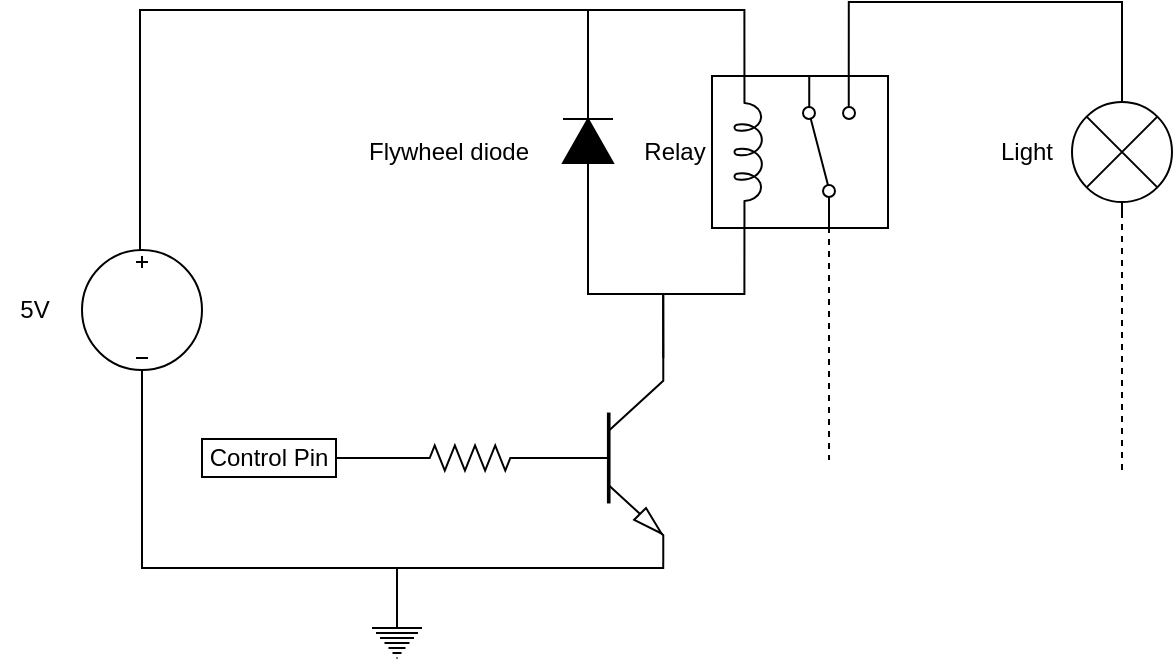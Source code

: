 <mxfile version="21.5.0" type="device">
  <diagram name="Page-1" id="7e0a89b8-554c-2b80-1dc8-d5c74ca68de4">
    <mxGraphModel dx="1430" dy="779" grid="0" gridSize="10" guides="1" tooltips="1" connect="1" arrows="1" fold="1" page="1" pageScale="1" pageWidth="1100" pageHeight="850" background="none" math="0" shadow="0">
      <root>
        <mxCell id="0" />
        <mxCell id="1" parent="0" />
        <mxCell id="2dlDX0FJxFRZIyAINjTH-10" value="" style="rounded=0;whiteSpace=wrap;html=1;fillColor=none;" vertex="1" parent="1">
          <mxGeometry x="597" y="198" width="88" height="76" as="geometry" />
        </mxCell>
        <mxCell id="2dlDX0FJxFRZIyAINjTH-3" style="edgeStyle=orthogonalEdgeStyle;rounded=0;orthogonalLoop=1;jettySize=auto;html=1;exitX=1;exitY=0;exitDx=0;exitDy=0;exitPerimeter=0;entryX=0;entryY=0.5;entryDx=0;entryDy=0;entryPerimeter=0;endArrow=none;endFill=0;" edge="1" parent="1" source="2dlDX0FJxFRZIyAINjTH-1" target="2dlDX0FJxFRZIyAINjTH-2">
          <mxGeometry relative="1" as="geometry">
            <Array as="points">
              <mxPoint x="573" y="307" />
              <mxPoint x="535" y="307" />
            </Array>
          </mxGeometry>
        </mxCell>
        <mxCell id="2dlDX0FJxFRZIyAINjTH-21" style="edgeStyle=orthogonalEdgeStyle;rounded=0;orthogonalLoop=1;jettySize=auto;html=1;exitX=1;exitY=1;exitDx=0;exitDy=0;exitPerimeter=0;entryX=0.5;entryY=0;entryDx=0;entryDy=0;entryPerimeter=0;endArrow=none;endFill=0;" edge="1" parent="1" source="2dlDX0FJxFRZIyAINjTH-1" target="2dlDX0FJxFRZIyAINjTH-9">
          <mxGeometry relative="1" as="geometry">
            <Array as="points">
              <mxPoint x="573" y="444" />
              <mxPoint x="440" y="444" />
            </Array>
          </mxGeometry>
        </mxCell>
        <mxCell id="2dlDX0FJxFRZIyAINjTH-1" value="" style="verticalLabelPosition=bottom;shadow=0;dashed=0;align=center;html=1;verticalAlign=top;shape=mxgraph.electrical.transistors.npn_transistor_5;" vertex="1" parent="1">
          <mxGeometry x="508.82" y="339" width="64" height="100" as="geometry" />
        </mxCell>
        <mxCell id="2dlDX0FJxFRZIyAINjTH-18" style="edgeStyle=orthogonalEdgeStyle;rounded=0;orthogonalLoop=1;jettySize=auto;html=1;exitX=1;exitY=0.5;exitDx=0;exitDy=0;exitPerimeter=0;entryX=0.5;entryY=0;entryDx=0;entryDy=0;entryPerimeter=0;endArrow=none;endFill=0;" edge="1" parent="1" source="2dlDX0FJxFRZIyAINjTH-2" target="2dlDX0FJxFRZIyAINjTH-8">
          <mxGeometry relative="1" as="geometry">
            <Array as="points">
              <mxPoint x="535" y="165" />
              <mxPoint x="311" y="165" />
            </Array>
          </mxGeometry>
        </mxCell>
        <mxCell id="2dlDX0FJxFRZIyAINjTH-2" value="" style="pointerEvents=1;fillColor=strokeColor;verticalLabelPosition=bottom;shadow=0;dashed=0;align=center;html=1;verticalAlign=top;shape=mxgraph.electrical.diodes.diode;rotation=-90;" vertex="1" parent="1">
          <mxGeometry x="507.5" y="218" width="55" height="25" as="geometry" />
        </mxCell>
        <mxCell id="2dlDX0FJxFRZIyAINjTH-26" style="edgeStyle=orthogonalEdgeStyle;rounded=0;orthogonalLoop=1;jettySize=auto;html=1;exitX=0;exitY=0.5;exitDx=0;exitDy=0;dashed=1;endArrow=none;endFill=0;" edge="1" parent="1" source="2dlDX0FJxFRZIyAINjTH-4">
          <mxGeometry relative="1" as="geometry">
            <mxPoint x="655.517" y="389.966" as="targetPoint" />
          </mxGeometry>
        </mxCell>
        <mxCell id="2dlDX0FJxFRZIyAINjTH-4" value="" style="html=1;shape=mxgraph.electrical.electro-mechanical.twoWaySwitch;aspect=fixed;elSwitchState=2;rotation=-90;" vertex="1" parent="1">
          <mxGeometry x="618" y="223" width="75" height="26" as="geometry" />
        </mxCell>
        <mxCell id="2dlDX0FJxFRZIyAINjTH-14" style="edgeStyle=orthogonalEdgeStyle;rounded=0;orthogonalLoop=1;jettySize=auto;html=1;exitX=1;exitY=0.5;exitDx=0;exitDy=0;exitPerimeter=0;entryX=0;entryY=0.5;entryDx=0;entryDy=0;entryPerimeter=0;endArrow=none;endFill=0;" edge="1" parent="1" source="2dlDX0FJxFRZIyAINjTH-5" target="2dlDX0FJxFRZIyAINjTH-1">
          <mxGeometry relative="1" as="geometry" />
        </mxCell>
        <mxCell id="2dlDX0FJxFRZIyAINjTH-28" style="edgeStyle=orthogonalEdgeStyle;rounded=0;orthogonalLoop=1;jettySize=auto;html=1;exitX=0;exitY=0.5;exitDx=0;exitDy=0;exitPerimeter=0;entryX=1;entryY=0.5;entryDx=0;entryDy=0;endArrow=none;endFill=0;" edge="1" parent="1" source="2dlDX0FJxFRZIyAINjTH-5" target="2dlDX0FJxFRZIyAINjTH-23">
          <mxGeometry relative="1" as="geometry" />
        </mxCell>
        <mxCell id="2dlDX0FJxFRZIyAINjTH-5" value="" style="pointerEvents=1;verticalLabelPosition=bottom;shadow=0;dashed=0;align=center;html=1;verticalAlign=top;shape=mxgraph.electrical.resistors.resistor_2;" vertex="1" parent="1">
          <mxGeometry x="444.5" y="382.7" width="63" height="12.6" as="geometry" />
        </mxCell>
        <mxCell id="2dlDX0FJxFRZIyAINjTH-22" style="edgeStyle=orthogonalEdgeStyle;rounded=0;orthogonalLoop=1;jettySize=auto;html=1;exitX=0.5;exitY=1;exitDx=0;exitDy=0;exitPerimeter=0;entryX=0.5;entryY=0;entryDx=0;entryDy=0;entryPerimeter=0;endArrow=none;endFill=0;" edge="1" parent="1" source="2dlDX0FJxFRZIyAINjTH-8" target="2dlDX0FJxFRZIyAINjTH-9">
          <mxGeometry relative="1" as="geometry">
            <Array as="points">
              <mxPoint x="312" y="444" />
              <mxPoint x="440" y="444" />
            </Array>
          </mxGeometry>
        </mxCell>
        <mxCell id="2dlDX0FJxFRZIyAINjTH-8" value="" style="pointerEvents=1;verticalLabelPosition=bottom;shadow=0;dashed=0;align=center;html=1;verticalAlign=top;shape=mxgraph.electrical.signal_sources.source;aspect=fixed;points=[[0.5,0,0],[1,0.5,0],[0.5,1,0],[0,0.5,0]];elSignalType=dc3;" vertex="1" parent="1">
          <mxGeometry x="282" y="285" width="60" height="60" as="geometry" />
        </mxCell>
        <mxCell id="2dlDX0FJxFRZIyAINjTH-9" value="" style="pointerEvents=1;verticalLabelPosition=bottom;shadow=0;dashed=0;align=center;html=1;verticalAlign=top;shape=mxgraph.electrical.signal_sources.protective_earth;" vertex="1" parent="1">
          <mxGeometry x="427" y="469" width="25" height="20" as="geometry" />
        </mxCell>
        <mxCell id="2dlDX0FJxFRZIyAINjTH-25" style="edgeStyle=orthogonalEdgeStyle;rounded=0;orthogonalLoop=1;jettySize=auto;html=1;exitX=0;exitY=0.5;exitDx=0;exitDy=0;exitPerimeter=0;entryX=1;entryY=0.88;entryDx=0;entryDy=0;endArrow=none;endFill=0;" edge="1" parent="1" source="2dlDX0FJxFRZIyAINjTH-11" target="2dlDX0FJxFRZIyAINjTH-4">
          <mxGeometry relative="1" as="geometry">
            <Array as="points">
              <mxPoint x="802" y="161" />
              <mxPoint x="665" y="161" />
            </Array>
          </mxGeometry>
        </mxCell>
        <mxCell id="2dlDX0FJxFRZIyAINjTH-27" style="edgeStyle=orthogonalEdgeStyle;rounded=0;orthogonalLoop=1;jettySize=auto;html=1;exitX=1;exitY=0.5;exitDx=0;exitDy=0;exitPerimeter=0;endArrow=none;endFill=0;dashed=1;" edge="1" parent="1" source="2dlDX0FJxFRZIyAINjTH-11">
          <mxGeometry relative="1" as="geometry">
            <mxPoint x="802" y="397" as="targetPoint" />
          </mxGeometry>
        </mxCell>
        <mxCell id="2dlDX0FJxFRZIyAINjTH-11" value="" style="pointerEvents=1;verticalLabelPosition=bottom;shadow=0;dashed=0;align=center;html=1;verticalAlign=top;shape=mxgraph.electrical.miscellaneous.light_bulb;rotation=90;" vertex="1" parent="1">
          <mxGeometry x="772" y="211" width="60" height="50" as="geometry" />
        </mxCell>
        <mxCell id="2dlDX0FJxFRZIyAINjTH-19" style="edgeStyle=orthogonalEdgeStyle;rounded=0;orthogonalLoop=1;jettySize=auto;html=1;exitX=0;exitY=0.645;exitDx=0;exitDy=0;exitPerimeter=0;entryX=0.5;entryY=0;entryDx=0;entryDy=0;entryPerimeter=0;endArrow=none;endFill=0;" edge="1" parent="1" source="2dlDX0FJxFRZIyAINjTH-12" target="2dlDX0FJxFRZIyAINjTH-8">
          <mxGeometry relative="1" as="geometry">
            <Array as="points">
              <mxPoint x="613" y="165" />
              <mxPoint x="311" y="165" />
            </Array>
          </mxGeometry>
        </mxCell>
        <mxCell id="2dlDX0FJxFRZIyAINjTH-20" style="edgeStyle=orthogonalEdgeStyle;rounded=0;orthogonalLoop=1;jettySize=auto;html=1;exitX=1;exitY=0.645;exitDx=0;exitDy=0;exitPerimeter=0;entryX=1;entryY=0;entryDx=0;entryDy=0;entryPerimeter=0;endArrow=none;endFill=0;" edge="1" parent="1" source="2dlDX0FJxFRZIyAINjTH-12" target="2dlDX0FJxFRZIyAINjTH-1">
          <mxGeometry relative="1" as="geometry">
            <Array as="points">
              <mxPoint x="613" y="307" />
              <mxPoint x="573" y="307" />
            </Array>
          </mxGeometry>
        </mxCell>
        <mxCell id="2dlDX0FJxFRZIyAINjTH-12" value="" style="pointerEvents=1;verticalLabelPosition=bottom;shadow=0;dashed=0;align=center;html=1;verticalAlign=top;shape=mxgraph.electrical.inductors.inductor_5;rotation=90;" vertex="1" parent="1">
          <mxGeometry x="577" y="229" width="76.5" height="14" as="geometry" />
        </mxCell>
        <mxCell id="2dlDX0FJxFRZIyAINjTH-23" value="Control Pin" style="rounded=0;whiteSpace=wrap;html=1;" vertex="1" parent="1">
          <mxGeometry x="342" y="379.5" width="67" height="19" as="geometry" />
        </mxCell>
        <mxCell id="2dlDX0FJxFRZIyAINjTH-29" value="Flywheel diode" style="text;html=1;align=center;verticalAlign=middle;resizable=0;points=[];autosize=1;strokeColor=none;fillColor=none;" vertex="1" parent="1">
          <mxGeometry x="416" y="223" width="98" height="26" as="geometry" />
        </mxCell>
        <mxCell id="2dlDX0FJxFRZIyAINjTH-30" value="Relay" style="text;html=1;align=center;verticalAlign=middle;resizable=0;points=[];autosize=1;strokeColor=none;fillColor=none;" vertex="1" parent="1">
          <mxGeometry x="553" y="223" width="49" height="26" as="geometry" />
        </mxCell>
        <mxCell id="2dlDX0FJxFRZIyAINjTH-31" value="5V" style="text;html=1;align=center;verticalAlign=middle;resizable=0;points=[];autosize=1;strokeColor=none;fillColor=none;" vertex="1" parent="1">
          <mxGeometry x="241" y="302" width="33" height="26" as="geometry" />
        </mxCell>
        <mxCell id="2dlDX0FJxFRZIyAINjTH-33" value="Light" style="text;html=1;align=center;verticalAlign=middle;resizable=0;points=[];autosize=1;strokeColor=none;fillColor=none;" vertex="1" parent="1">
          <mxGeometry x="732" y="223" width="44" height="26" as="geometry" />
        </mxCell>
      </root>
    </mxGraphModel>
  </diagram>
</mxfile>
